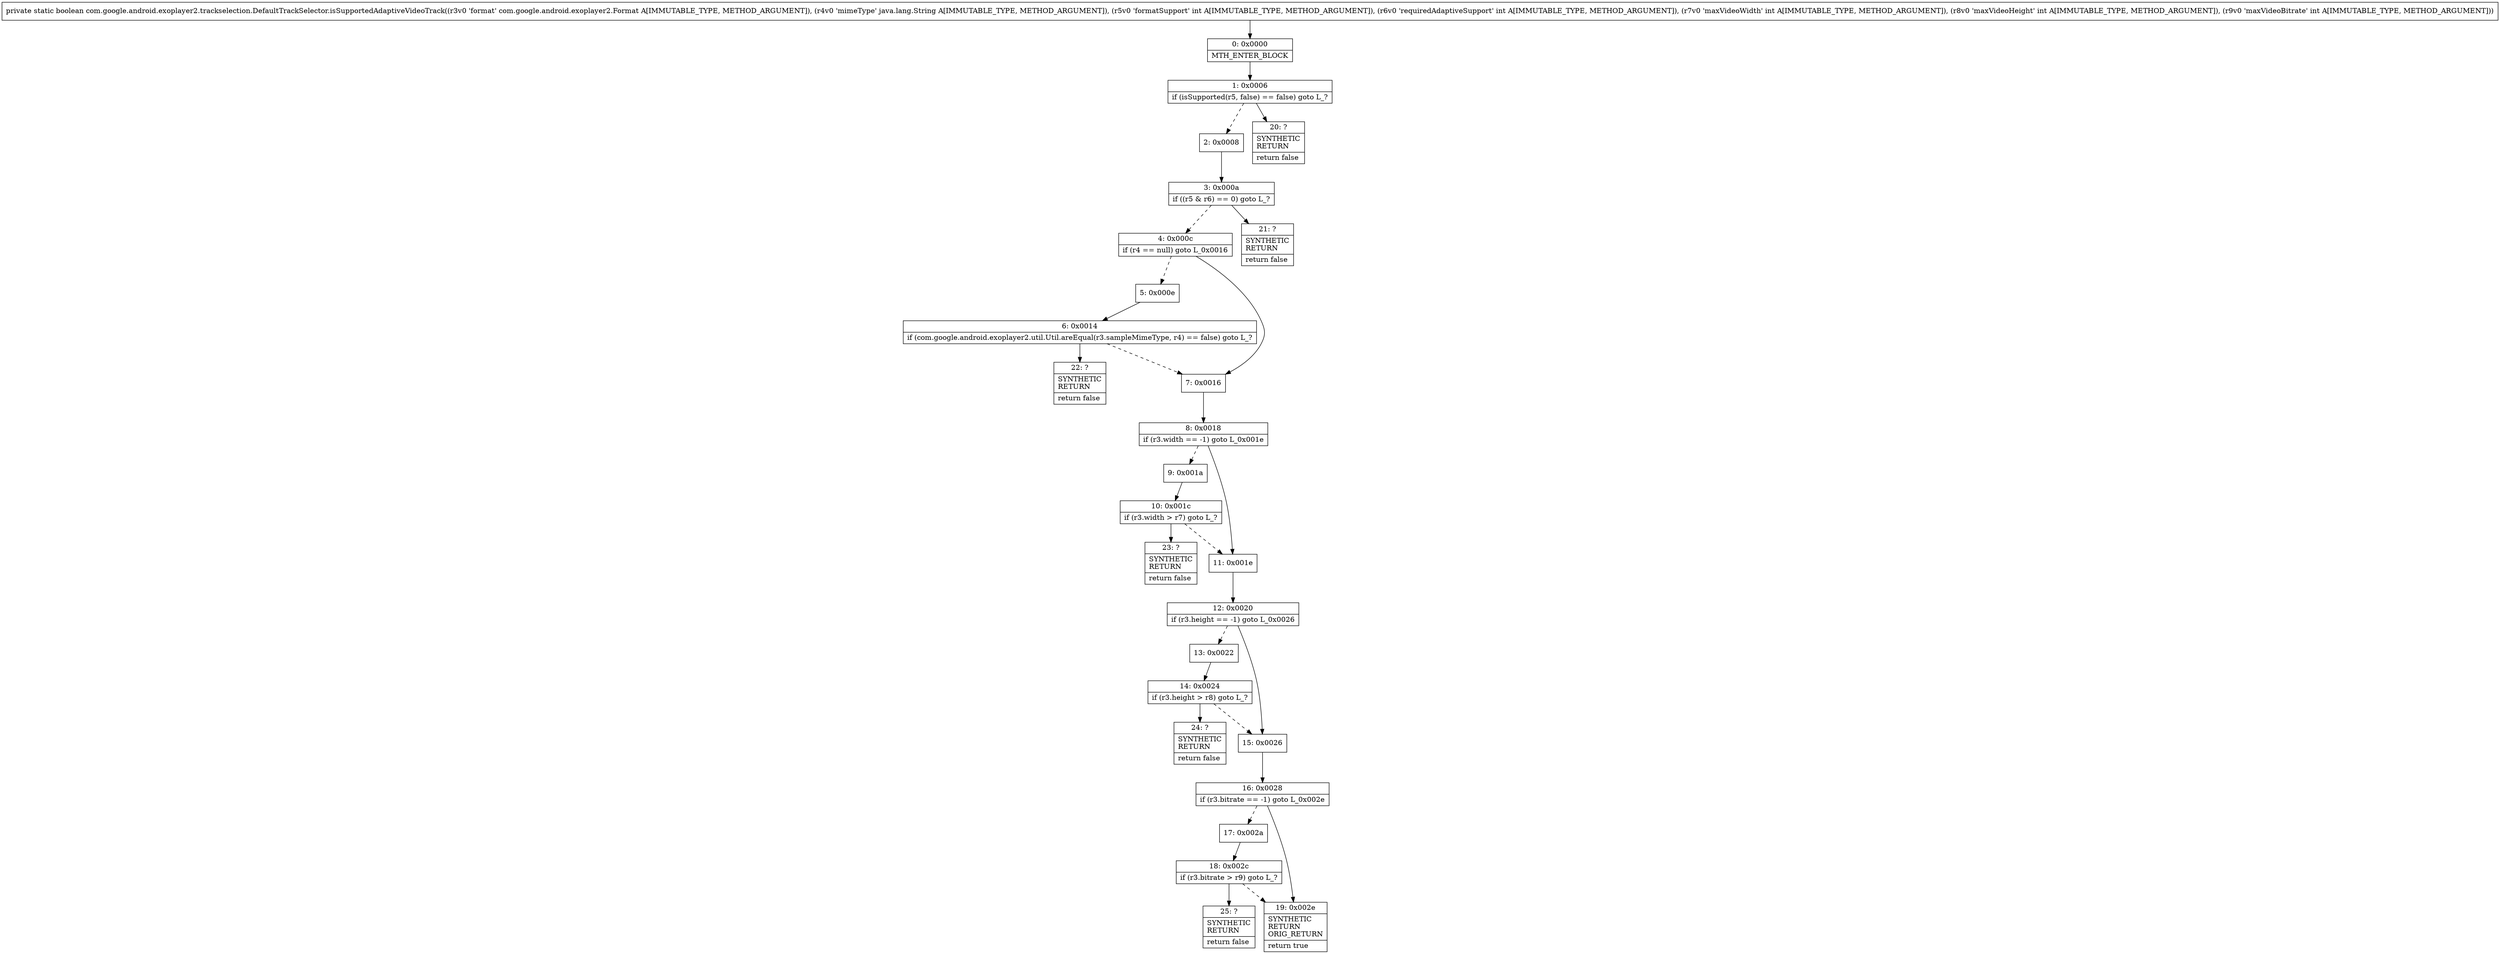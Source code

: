 digraph "CFG forcom.google.android.exoplayer2.trackselection.DefaultTrackSelector.isSupportedAdaptiveVideoTrack(Lcom\/google\/android\/exoplayer2\/Format;Ljava\/lang\/String;IIIII)Z" {
Node_0 [shape=record,label="{0\:\ 0x0000|MTH_ENTER_BLOCK\l}"];
Node_1 [shape=record,label="{1\:\ 0x0006|if (isSupported(r5, false) == false) goto L_?\l}"];
Node_2 [shape=record,label="{2\:\ 0x0008}"];
Node_3 [shape=record,label="{3\:\ 0x000a|if ((r5 & r6) == 0) goto L_?\l}"];
Node_4 [shape=record,label="{4\:\ 0x000c|if (r4 == null) goto L_0x0016\l}"];
Node_5 [shape=record,label="{5\:\ 0x000e}"];
Node_6 [shape=record,label="{6\:\ 0x0014|if (com.google.android.exoplayer2.util.Util.areEqual(r3.sampleMimeType, r4) == false) goto L_?\l}"];
Node_7 [shape=record,label="{7\:\ 0x0016}"];
Node_8 [shape=record,label="{8\:\ 0x0018|if (r3.width == \-1) goto L_0x001e\l}"];
Node_9 [shape=record,label="{9\:\ 0x001a}"];
Node_10 [shape=record,label="{10\:\ 0x001c|if (r3.width \> r7) goto L_?\l}"];
Node_11 [shape=record,label="{11\:\ 0x001e}"];
Node_12 [shape=record,label="{12\:\ 0x0020|if (r3.height == \-1) goto L_0x0026\l}"];
Node_13 [shape=record,label="{13\:\ 0x0022}"];
Node_14 [shape=record,label="{14\:\ 0x0024|if (r3.height \> r8) goto L_?\l}"];
Node_15 [shape=record,label="{15\:\ 0x0026}"];
Node_16 [shape=record,label="{16\:\ 0x0028|if (r3.bitrate == \-1) goto L_0x002e\l}"];
Node_17 [shape=record,label="{17\:\ 0x002a}"];
Node_18 [shape=record,label="{18\:\ 0x002c|if (r3.bitrate \> r9) goto L_?\l}"];
Node_19 [shape=record,label="{19\:\ 0x002e|SYNTHETIC\lRETURN\lORIG_RETURN\l|return true\l}"];
Node_20 [shape=record,label="{20\:\ ?|SYNTHETIC\lRETURN\l|return false\l}"];
Node_21 [shape=record,label="{21\:\ ?|SYNTHETIC\lRETURN\l|return false\l}"];
Node_22 [shape=record,label="{22\:\ ?|SYNTHETIC\lRETURN\l|return false\l}"];
Node_23 [shape=record,label="{23\:\ ?|SYNTHETIC\lRETURN\l|return false\l}"];
Node_24 [shape=record,label="{24\:\ ?|SYNTHETIC\lRETURN\l|return false\l}"];
Node_25 [shape=record,label="{25\:\ ?|SYNTHETIC\lRETURN\l|return false\l}"];
MethodNode[shape=record,label="{private static boolean com.google.android.exoplayer2.trackselection.DefaultTrackSelector.isSupportedAdaptiveVideoTrack((r3v0 'format' com.google.android.exoplayer2.Format A[IMMUTABLE_TYPE, METHOD_ARGUMENT]), (r4v0 'mimeType' java.lang.String A[IMMUTABLE_TYPE, METHOD_ARGUMENT]), (r5v0 'formatSupport' int A[IMMUTABLE_TYPE, METHOD_ARGUMENT]), (r6v0 'requiredAdaptiveSupport' int A[IMMUTABLE_TYPE, METHOD_ARGUMENT]), (r7v0 'maxVideoWidth' int A[IMMUTABLE_TYPE, METHOD_ARGUMENT]), (r8v0 'maxVideoHeight' int A[IMMUTABLE_TYPE, METHOD_ARGUMENT]), (r9v0 'maxVideoBitrate' int A[IMMUTABLE_TYPE, METHOD_ARGUMENT])) }"];
MethodNode -> Node_0;
Node_0 -> Node_1;
Node_1 -> Node_2[style=dashed];
Node_1 -> Node_20;
Node_2 -> Node_3;
Node_3 -> Node_4[style=dashed];
Node_3 -> Node_21;
Node_4 -> Node_5[style=dashed];
Node_4 -> Node_7;
Node_5 -> Node_6;
Node_6 -> Node_7[style=dashed];
Node_6 -> Node_22;
Node_7 -> Node_8;
Node_8 -> Node_9[style=dashed];
Node_8 -> Node_11;
Node_9 -> Node_10;
Node_10 -> Node_11[style=dashed];
Node_10 -> Node_23;
Node_11 -> Node_12;
Node_12 -> Node_13[style=dashed];
Node_12 -> Node_15;
Node_13 -> Node_14;
Node_14 -> Node_15[style=dashed];
Node_14 -> Node_24;
Node_15 -> Node_16;
Node_16 -> Node_17[style=dashed];
Node_16 -> Node_19;
Node_17 -> Node_18;
Node_18 -> Node_19[style=dashed];
Node_18 -> Node_25;
}

